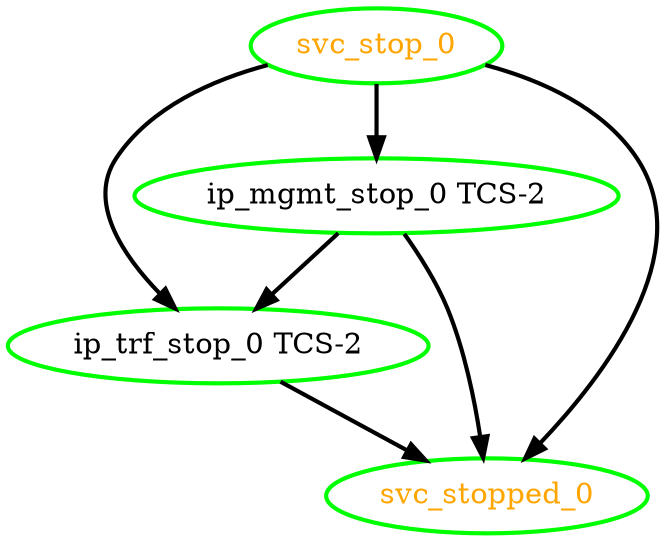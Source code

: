 digraph "g" {
"ip_mgmt_stop_0 TCS-2" -> "ip_trf_stop_0 TCS-2" [ style = bold]
"ip_mgmt_stop_0 TCS-2" -> "svc_stopped_0" [ style = bold]
"ip_mgmt_stop_0 TCS-2" [ style=bold color="green" fontcolor="black"]
"ip_trf_stop_0 TCS-2" -> "svc_stopped_0" [ style = bold]
"ip_trf_stop_0 TCS-2" [ style=bold color="green" fontcolor="black"]
"svc_stop_0" -> "ip_mgmt_stop_0 TCS-2" [ style = bold]
"svc_stop_0" -> "ip_trf_stop_0 TCS-2" [ style = bold]
"svc_stop_0" -> "svc_stopped_0" [ style = bold]
"svc_stop_0" [ style=bold color="green" fontcolor="orange"]
"svc_stopped_0" [ style=bold color="green" fontcolor="orange"]
}

